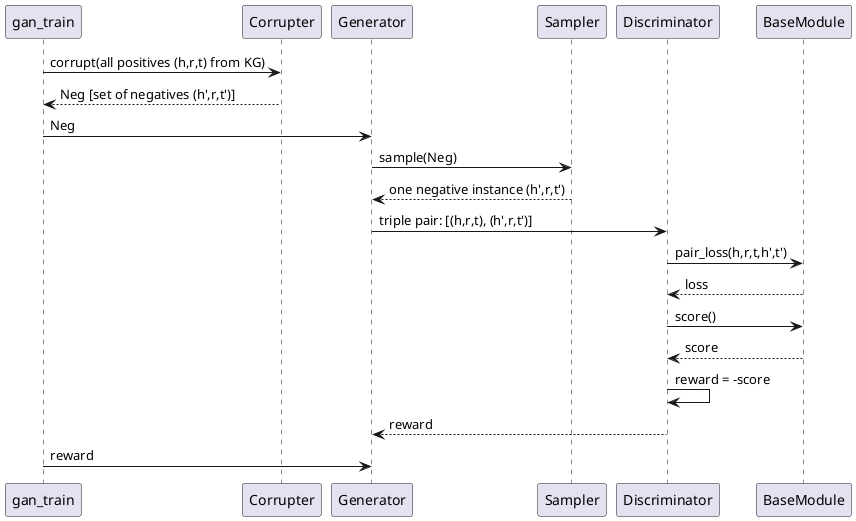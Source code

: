 @startuml

gan_train -> Corrupter: corrupt(all positives (h,r,t) from KG)
gan_train <-- Corrupter: Neg [set of negatives (h',r,t')]

gan_train -> Generator: Neg

Generator -> Sampler: sample(Neg)
Generator <-- Sampler: one negative instance (h',r,t')

Generator -> Discriminator: triple pair: [(h,r,t), (h',r,t')]

Discriminator -> BaseModule: pair_loss(h,r,t,h',t')
Discriminator <-- BaseModule: loss

Discriminator -> BaseModule: score()
Discriminator <-- BaseModule: score
Discriminator -> Discriminator: reward = -score
Generator <-- Discriminator: reward

gan_train -> Generator: reward

@enduml
